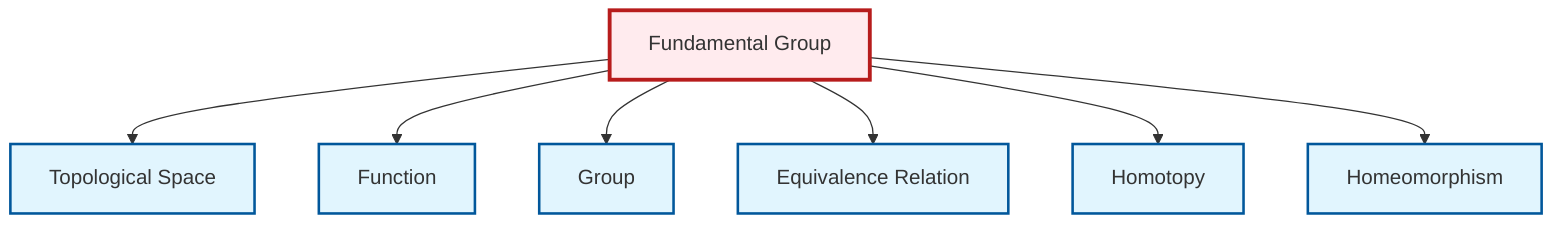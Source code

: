 graph TD
    classDef definition fill:#e1f5fe,stroke:#01579b,stroke-width:2px
    classDef theorem fill:#f3e5f5,stroke:#4a148c,stroke-width:2px
    classDef axiom fill:#fff3e0,stroke:#e65100,stroke-width:2px
    classDef example fill:#e8f5e9,stroke:#1b5e20,stroke-width:2px
    classDef current fill:#ffebee,stroke:#b71c1c,stroke-width:3px
    def-group["Group"]:::definition
    def-fundamental-group["Fundamental Group"]:::definition
    def-homotopy["Homotopy"]:::definition
    def-topological-space["Topological Space"]:::definition
    def-equivalence-relation["Equivalence Relation"]:::definition
    def-function["Function"]:::definition
    def-homeomorphism["Homeomorphism"]:::definition
    def-fundamental-group --> def-topological-space
    def-fundamental-group --> def-function
    def-fundamental-group --> def-group
    def-fundamental-group --> def-equivalence-relation
    def-fundamental-group --> def-homotopy
    def-fundamental-group --> def-homeomorphism
    class def-fundamental-group current